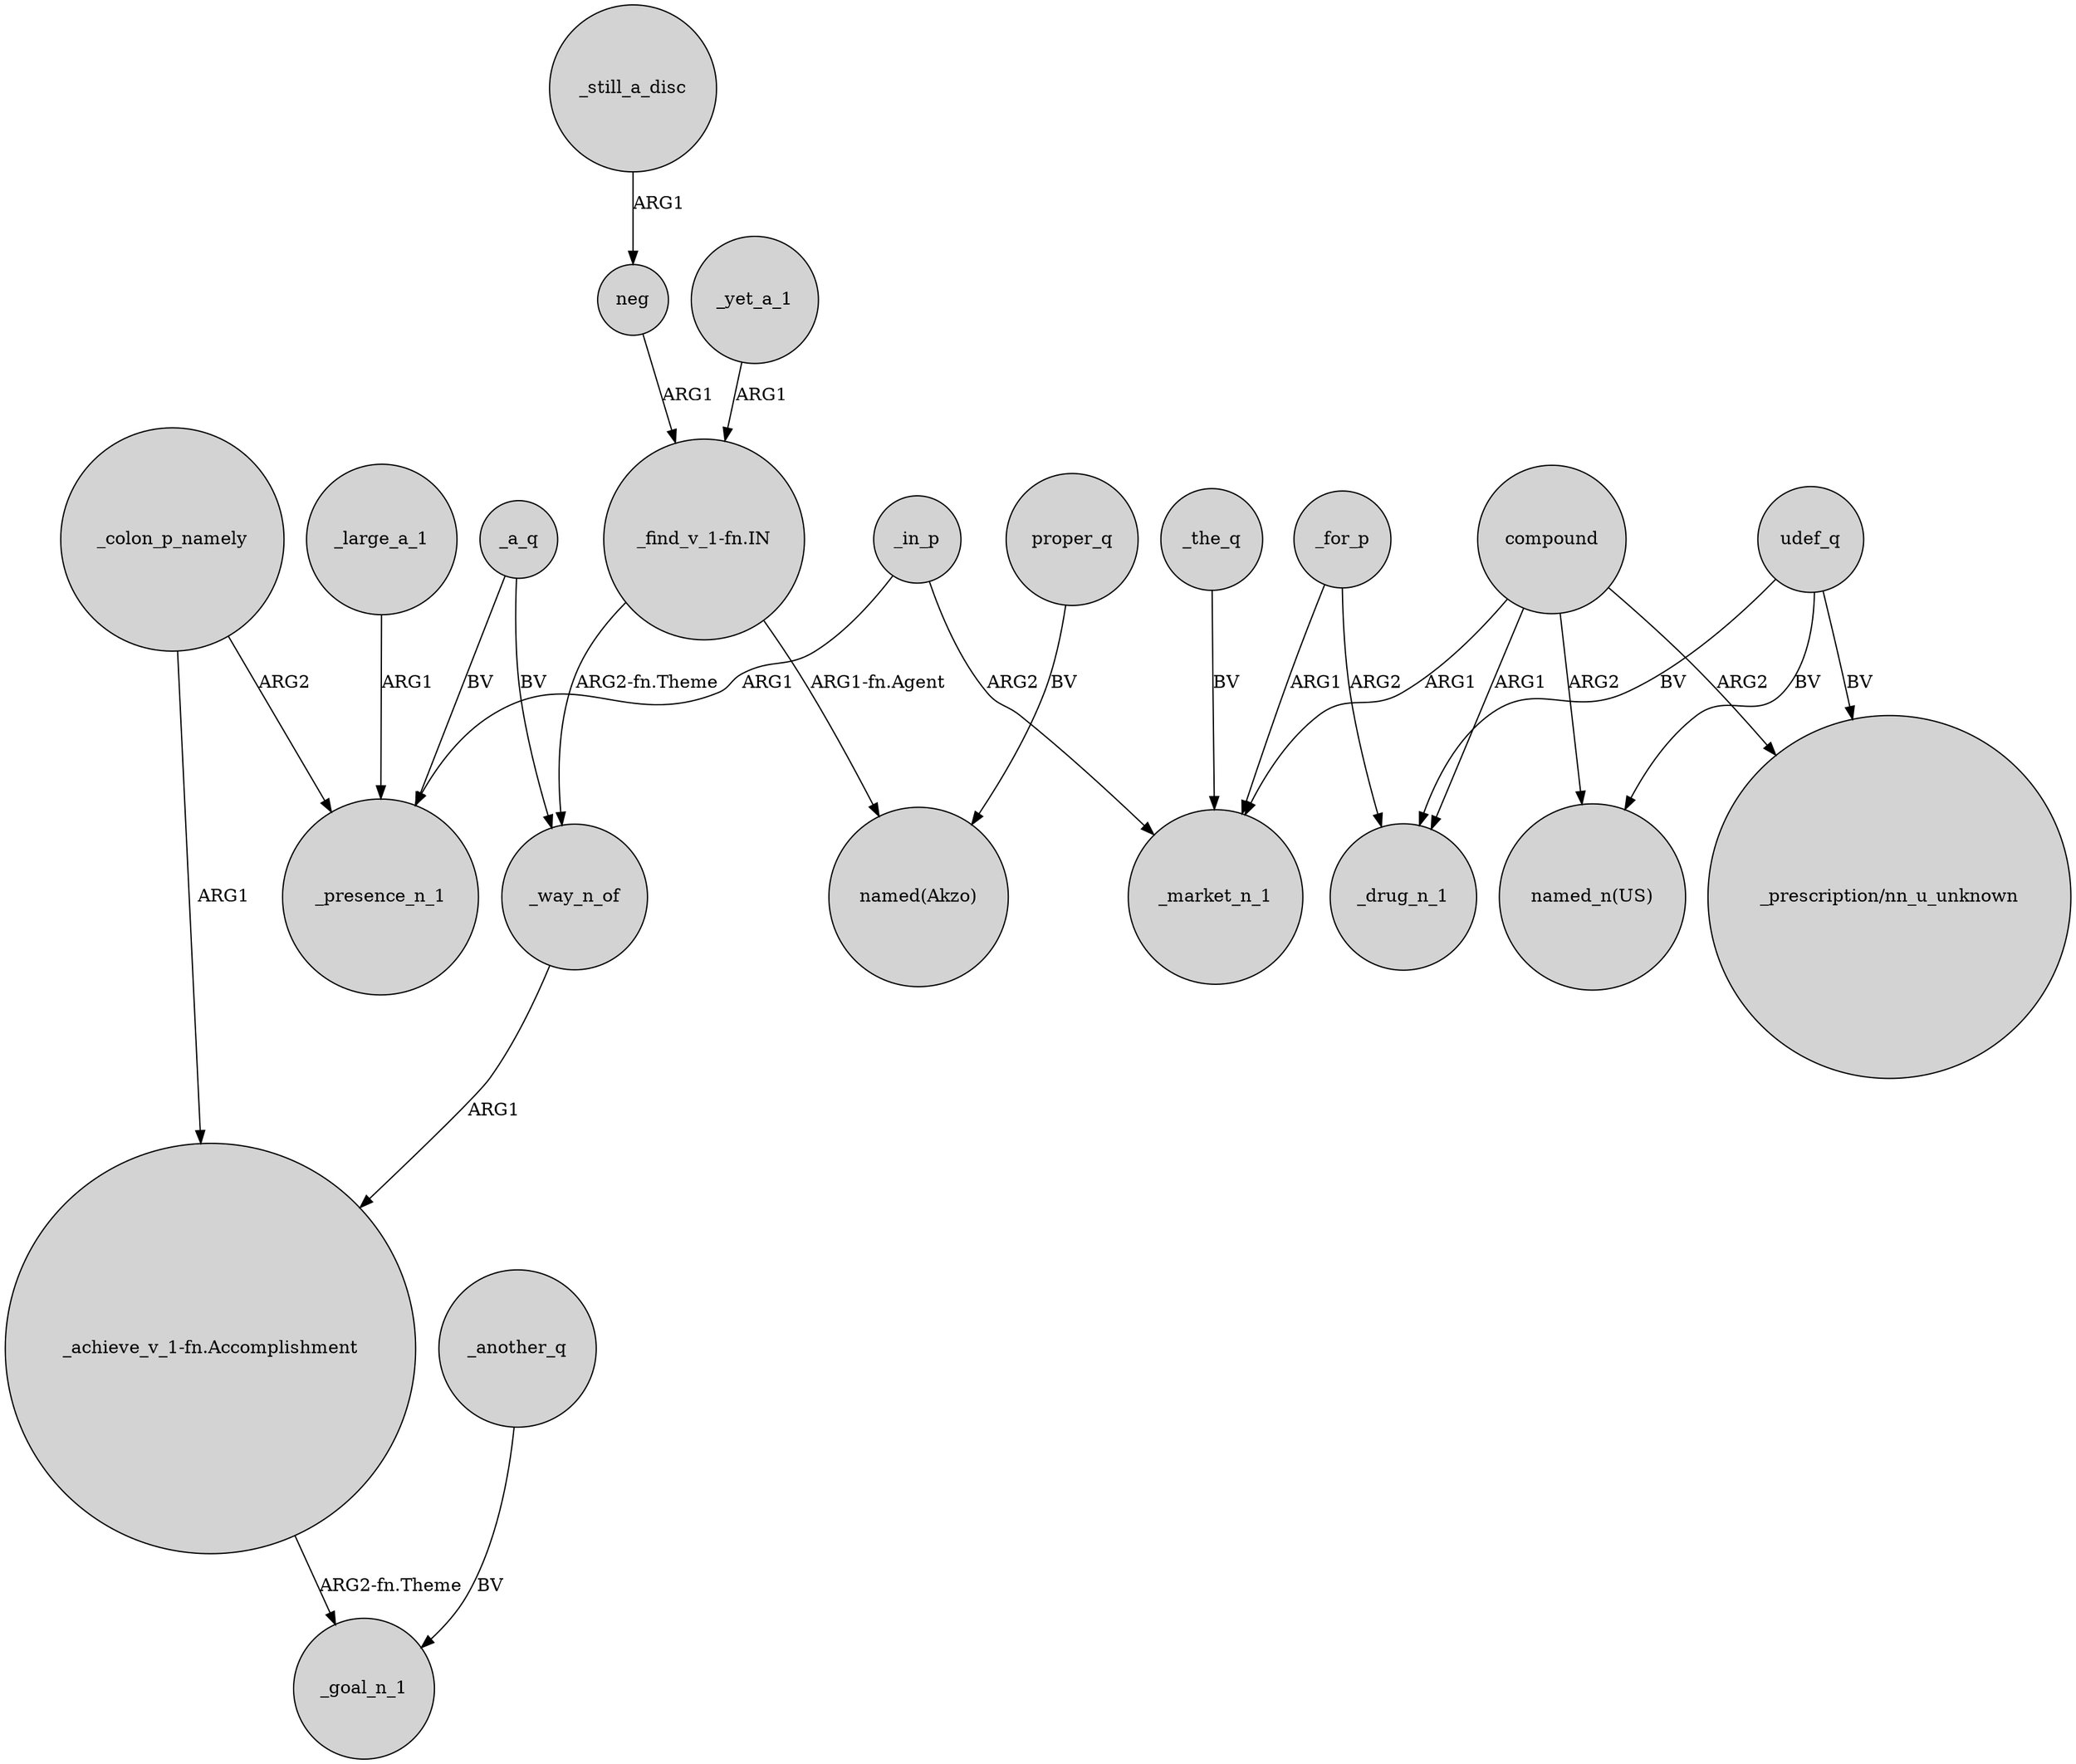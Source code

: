 digraph {
	node [shape=circle style=filled]
	_in_p -> _presence_n_1 [label=ARG1]
	"_find_v_1-fn.IN" -> _way_n_of [label="ARG2-fn.Theme"]
	_large_a_1 -> _presence_n_1 [label=ARG1]
	udef_q -> "named_n(US)" [label=BV]
	udef_q -> "_prescription/nn_u_unknown" [label=BV]
	neg -> "_find_v_1-fn.IN" [label=ARG1]
	compound -> "_prescription/nn_u_unknown" [label=ARG2]
	_way_n_of -> "_achieve_v_1-fn.Accomplishment" [label=ARG1]
	"_find_v_1-fn.IN" -> "named(Akzo)" [label="ARG1-fn.Agent"]
	_yet_a_1 -> "_find_v_1-fn.IN" [label=ARG1]
	proper_q -> "named(Akzo)" [label=BV]
	_for_p -> _drug_n_1 [label=ARG2]
	_for_p -> _market_n_1 [label=ARG1]
	compound -> "named_n(US)" [label=ARG2]
	udef_q -> _drug_n_1 [label=BV]
	_colon_p_namely -> _presence_n_1 [label=ARG2]
	_colon_p_namely -> "_achieve_v_1-fn.Accomplishment" [label=ARG1]
	"_achieve_v_1-fn.Accomplishment" -> _goal_n_1 [label="ARG2-fn.Theme"]
	_still_a_disc -> neg [label=ARG1]
	_a_q -> _presence_n_1 [label=BV]
	compound -> _drug_n_1 [label=ARG1]
	_in_p -> _market_n_1 [label=ARG2]
	_another_q -> _goal_n_1 [label=BV]
	compound -> _market_n_1 [label=ARG1]
	_a_q -> _way_n_of [label=BV]
	_the_q -> _market_n_1 [label=BV]
}
